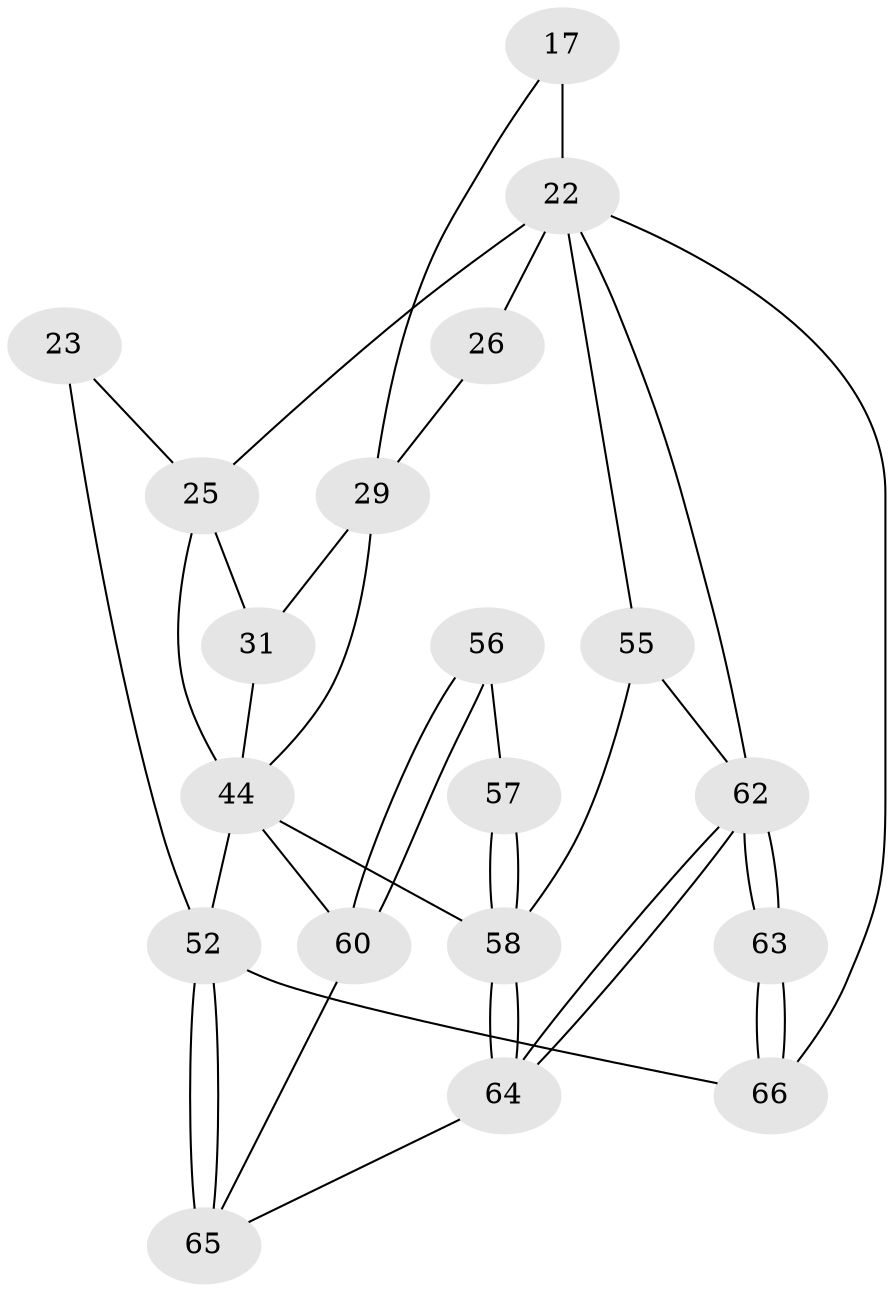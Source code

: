 // original degree distribution, {3: 0.030303030303030304, 5: 0.5757575757575758, 6: 0.18181818181818182, 4: 0.21212121212121213}
// Generated by graph-tools (version 1.1) at 2025/07/03/04/25 22:07:01]
// undirected, 19 vertices, 38 edges
graph export_dot {
graph [start="1"]
  node [color=gray90,style=filled];
  17 [pos="+0.5902089957164759+0.13767253508550356",super="+9"];
  22 [pos="+0.33766160643148213+0.3400808846711828",super="+21+20+10"];
  23 [pos="+0.8761590582909106+0.31963221440800915",super="+12+6"];
  25 [pos="+0.8129065050039267+0.3702089445894772",super="+13+24"];
  26 [pos="+0.4421521563782813+0.35223291197749235"];
  29 [pos="+0.6415828916824694+0.4446152260167816",super="+27"];
  31 [pos="+0.7627445458483532+0.4030077257921167",super="+30+28"];
  44 [pos="+0.9390091162420178+0.6559222629646688",super="+42+41"];
  52 [pos="+1+1",super="+2+43"];
  55 [pos="+0.3828171909201442+0.836533875652287",super="+45+38"];
  56 [pos="+0.7352986141652407+0.8520582699738484"];
  57 [pos="+0.5891662068506912+0.8710153713293729"];
  58 [pos="+0.5505715660477506+0.8985163749314296",super="+54+37"];
  60 [pos="+0.8108693501596423+0.9009993972338891",super="+50+51"];
  62 [pos="+0.1697745066872052+1",super="+61+47+46"];
  63 [pos="+0.040850432562092046+1",super="+48+49"];
  64 [pos="+0.5435269765606469+1"];
  65 [pos="+0.8125950542917794+1",super="+59+53"];
  66 [pos="+0+1",super="+3"];
  17 -- 22 [weight=3];
  17 -- 29;
  22 -- 55;
  22 -- 26;
  22 -- 62;
  22 -- 66;
  22 -- 25;
  23 -- 52 [weight=3];
  23 -- 25 [weight=2];
  25 -- 31 [weight=2];
  25 -- 44;
  26 -- 29 [weight=2];
  29 -- 31 [weight=2];
  29 -- 44;
  31 -- 44 [weight=2];
  44 -- 60 [weight=2];
  44 -- 52 [weight=2];
  44 -- 58;
  52 -- 65 [weight=3];
  52 -- 65;
  52 -- 66 [weight=2];
  55 -- 58 [weight=2];
  55 -- 62 [weight=2];
  56 -- 57;
  56 -- 60 [weight=2];
  56 -- 60;
  57 -- 58 [weight=2];
  57 -- 58;
  58 -- 64;
  58 -- 64;
  60 -- 65;
  62 -- 63 [weight=3];
  62 -- 63;
  62 -- 64;
  62 -- 64;
  63 -- 66 [weight=3];
  63 -- 66;
  64 -- 65;
}
